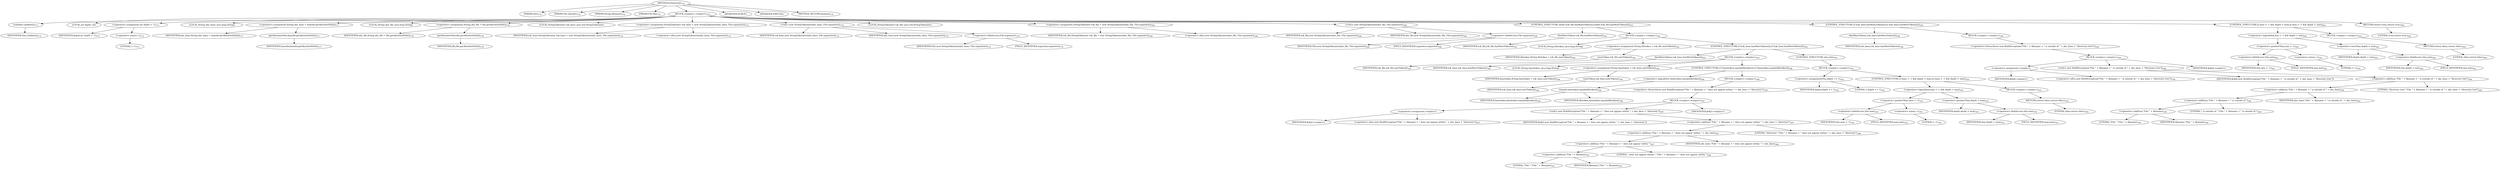 digraph "isSelected" {  
"241" [label = <(METHOD,isSelected)<SUB>170</SUB>> ]
"19" [label = <(PARAM,this)<SUB>170</SUB>> ]
"242" [label = <(PARAM,File basedir)<SUB>170</SUB>> ]
"243" [label = <(PARAM,String filename)<SUB>170</SUB>> ]
"244" [label = <(PARAM,File file)<SUB>170</SUB>> ]
"245" [label = <(BLOCK,&lt;empty&gt;,&lt;empty&gt;)<SUB>170</SUB>> ]
"246" [label = <(validate,validate())<SUB>173</SUB>> ]
"18" [label = <(IDENTIFIER,this,validate())<SUB>173</SUB>> ]
"247" [label = <(LOCAL,int depth: int)> ]
"248" [label = <(&lt;operator&gt;.assignment,int depth = -1)<SUB>175</SUB>> ]
"249" [label = <(IDENTIFIER,depth,int depth = -1)<SUB>175</SUB>> ]
"250" [label = <(&lt;operator&gt;.minus,-1)<SUB>175</SUB>> ]
"251" [label = <(LITERAL,1,-1)<SUB>175</SUB>> ]
"252" [label = <(LOCAL,String abs_base: java.lang.String)> ]
"253" [label = <(&lt;operator&gt;.assignment,String abs_base = basedir.getAbsolutePath())<SUB>177</SUB>> ]
"254" [label = <(IDENTIFIER,abs_base,String abs_base = basedir.getAbsolutePath())<SUB>177</SUB>> ]
"255" [label = <(getAbsolutePath,basedir.getAbsolutePath())<SUB>177</SUB>> ]
"256" [label = <(IDENTIFIER,basedir,basedir.getAbsolutePath())<SUB>177</SUB>> ]
"257" [label = <(LOCAL,String abs_file: java.lang.String)> ]
"258" [label = <(&lt;operator&gt;.assignment,String abs_file = file.getAbsolutePath())<SUB>178</SUB>> ]
"259" [label = <(IDENTIFIER,abs_file,String abs_file = file.getAbsolutePath())<SUB>178</SUB>> ]
"260" [label = <(getAbsolutePath,file.getAbsolutePath())<SUB>178</SUB>> ]
"261" [label = <(IDENTIFIER,file,file.getAbsolutePath())<SUB>178</SUB>> ]
"21" [label = <(LOCAL,StringTokenizer tok_base: java.util.StringTokenizer)> ]
"262" [label = <(&lt;operator&gt;.assignment,StringTokenizer tok_base = new StringTokenizer(abs_base, File.separator))<SUB>179</SUB>> ]
"263" [label = <(IDENTIFIER,tok_base,StringTokenizer tok_base = new StringTokenizer(abs_base, File.separator))<SUB>179</SUB>> ]
"264" [label = <(&lt;operator&gt;.alloc,new StringTokenizer(abs_base, File.separator))<SUB>179</SUB>> ]
"265" [label = <(&lt;init&gt;,new StringTokenizer(abs_base, File.separator))<SUB>179</SUB>> ]
"20" [label = <(IDENTIFIER,tok_base,new StringTokenizer(abs_base, File.separator))<SUB>179</SUB>> ]
"266" [label = <(IDENTIFIER,abs_base,new StringTokenizer(abs_base, File.separator))<SUB>179</SUB>> ]
"267" [label = <(&lt;operator&gt;.fieldAccess,File.separator)<SUB>179</SUB>> ]
"268" [label = <(IDENTIFIER,File,new StringTokenizer(abs_base, File.separator))<SUB>179</SUB>> ]
"269" [label = <(FIELD_IDENTIFIER,separator,separator)<SUB>179</SUB>> ]
"23" [label = <(LOCAL,StringTokenizer tok_file: java.util.StringTokenizer)> ]
"270" [label = <(&lt;operator&gt;.assignment,StringTokenizer tok_file = new StringTokenizer(abs_file, File.separator))<SUB>180</SUB>> ]
"271" [label = <(IDENTIFIER,tok_file,StringTokenizer tok_file = new StringTokenizer(abs_file, File.separator))<SUB>180</SUB>> ]
"272" [label = <(&lt;operator&gt;.alloc,new StringTokenizer(abs_file, File.separator))<SUB>180</SUB>> ]
"273" [label = <(&lt;init&gt;,new StringTokenizer(abs_file, File.separator))<SUB>180</SUB>> ]
"22" [label = <(IDENTIFIER,tok_file,new StringTokenizer(abs_file, File.separator))<SUB>180</SUB>> ]
"274" [label = <(IDENTIFIER,abs_file,new StringTokenizer(abs_file, File.separator))<SUB>180</SUB>> ]
"275" [label = <(&lt;operator&gt;.fieldAccess,File.separator)<SUB>180</SUB>> ]
"276" [label = <(IDENTIFIER,File,new StringTokenizer(abs_file, File.separator))<SUB>180</SUB>> ]
"277" [label = <(FIELD_IDENTIFIER,separator,separator)<SUB>180</SUB>> ]
"278" [label = <(CONTROL_STRUCTURE,while (tok_file.hasMoreTokens()),while (tok_file.hasMoreTokens()))<SUB>181</SUB>> ]
"279" [label = <(hasMoreTokens,tok_file.hasMoreTokens())<SUB>181</SUB>> ]
"280" [label = <(IDENTIFIER,tok_file,tok_file.hasMoreTokens())<SUB>181</SUB>> ]
"281" [label = <(BLOCK,&lt;empty&gt;,&lt;empty&gt;)<SUB>181</SUB>> ]
"282" [label = <(LOCAL,String filetoken: java.lang.String)> ]
"283" [label = <(&lt;operator&gt;.assignment,String filetoken = tok_file.nextToken())<SUB>182</SUB>> ]
"284" [label = <(IDENTIFIER,filetoken,String filetoken = tok_file.nextToken())<SUB>182</SUB>> ]
"285" [label = <(nextToken,tok_file.nextToken())<SUB>182</SUB>> ]
"286" [label = <(IDENTIFIER,tok_file,tok_file.nextToken())<SUB>182</SUB>> ]
"287" [label = <(CONTROL_STRUCTURE,if (tok_base.hasMoreTokens()),if (tok_base.hasMoreTokens()))<SUB>183</SUB>> ]
"288" [label = <(hasMoreTokens,tok_base.hasMoreTokens())<SUB>183</SUB>> ]
"289" [label = <(IDENTIFIER,tok_base,tok_base.hasMoreTokens())<SUB>183</SUB>> ]
"290" [label = <(BLOCK,&lt;empty&gt;,&lt;empty&gt;)<SUB>183</SUB>> ]
"291" [label = <(LOCAL,String basetoken: java.lang.String)> ]
"292" [label = <(&lt;operator&gt;.assignment,String basetoken = tok_base.nextToken())<SUB>184</SUB>> ]
"293" [label = <(IDENTIFIER,basetoken,String basetoken = tok_base.nextToken())<SUB>184</SUB>> ]
"294" [label = <(nextToken,tok_base.nextToken())<SUB>184</SUB>> ]
"295" [label = <(IDENTIFIER,tok_base,tok_base.nextToken())<SUB>184</SUB>> ]
"296" [label = <(CONTROL_STRUCTURE,if (!basetoken.equals(filetoken)),if (!basetoken.equals(filetoken)))<SUB>186</SUB>> ]
"297" [label = <(&lt;operator&gt;.logicalNot,!basetoken.equals(filetoken))<SUB>186</SUB>> ]
"298" [label = <(equals,basetoken.equals(filetoken))<SUB>186</SUB>> ]
"299" [label = <(IDENTIFIER,basetoken,basetoken.equals(filetoken))<SUB>186</SUB>> ]
"300" [label = <(IDENTIFIER,filetoken,basetoken.equals(filetoken))<SUB>186</SUB>> ]
"301" [label = <(BLOCK,&lt;empty&gt;,&lt;empty&gt;)<SUB>186</SUB>> ]
"302" [label = <(&lt;operator&gt;.throw,throw new BuildException(&quot;File &quot; + filename + &quot; does not appear within &quot; + abs_base + &quot;directory&quot;);)<SUB>187</SUB>> ]
"303" [label = <(BLOCK,&lt;empty&gt;,&lt;empty&gt;)<SUB>187</SUB>> ]
"304" [label = <(&lt;operator&gt;.assignment,&lt;empty&gt;)> ]
"305" [label = <(IDENTIFIER,$obj3,&lt;empty&gt;)> ]
"306" [label = <(&lt;operator&gt;.alloc,new BuildException(&quot;File &quot; + filename + &quot; does not appear within &quot; + abs_base + &quot;directory&quot;))<SUB>187</SUB>> ]
"307" [label = <(&lt;init&gt;,new BuildException(&quot;File &quot; + filename + &quot; does not appear within &quot; + abs_base + &quot;directory&quot;))<SUB>187</SUB>> ]
"308" [label = <(IDENTIFIER,$obj3,new BuildException(&quot;File &quot; + filename + &quot; does not appear within &quot; + abs_base + &quot;directory&quot;))> ]
"309" [label = <(&lt;operator&gt;.addition,&quot;File &quot; + filename + &quot; does not appear within &quot; + abs_base + &quot;directory&quot;)<SUB>187</SUB>> ]
"310" [label = <(&lt;operator&gt;.addition,&quot;File &quot; + filename + &quot; does not appear within &quot; + abs_base)<SUB>187</SUB>> ]
"311" [label = <(&lt;operator&gt;.addition,&quot;File &quot; + filename + &quot; does not appear within &quot;)<SUB>187</SUB>> ]
"312" [label = <(&lt;operator&gt;.addition,&quot;File &quot; + filename)<SUB>187</SUB>> ]
"313" [label = <(LITERAL,&quot;File &quot;,&quot;File &quot; + filename)<SUB>187</SUB>> ]
"314" [label = <(IDENTIFIER,filename,&quot;File &quot; + filename)<SUB>187</SUB>> ]
"315" [label = <(LITERAL,&quot; does not appear within &quot;,&quot;File &quot; + filename + &quot; does not appear within &quot;)<SUB>188</SUB>> ]
"316" [label = <(IDENTIFIER,abs_base,&quot;File &quot; + filename + &quot; does not appear within &quot; + abs_base)<SUB>188</SUB>> ]
"317" [label = <(LITERAL,&quot;directory&quot;,&quot;File &quot; + filename + &quot; does not appear within &quot; + abs_base + &quot;directory&quot;)<SUB>188</SUB>> ]
"318" [label = <(IDENTIFIER,$obj3,&lt;empty&gt;)> ]
"319" [label = <(CONTROL_STRUCTURE,else,else)<SUB>191</SUB>> ]
"320" [label = <(BLOCK,&lt;empty&gt;,&lt;empty&gt;)<SUB>191</SUB>> ]
"321" [label = <(&lt;operator&gt;.assignmentPlus,depth += 1)<SUB>192</SUB>> ]
"322" [label = <(IDENTIFIER,depth,depth += 1)<SUB>192</SUB>> ]
"323" [label = <(LITERAL,1,depth += 1)<SUB>192</SUB>> ]
"324" [label = <(CONTROL_STRUCTURE,if (max &gt; -1 &amp;&amp; depth &gt; max),if (max &gt; -1 &amp;&amp; depth &gt; max))<SUB>193</SUB>> ]
"325" [label = <(&lt;operator&gt;.logicalAnd,max &gt; -1 &amp;&amp; depth &gt; max)<SUB>193</SUB>> ]
"326" [label = <(&lt;operator&gt;.greaterThan,max &gt; -1)<SUB>193</SUB>> ]
"327" [label = <(&lt;operator&gt;.fieldAccess,this.max)<SUB>193</SUB>> ]
"328" [label = <(IDENTIFIER,this,max &gt; -1)<SUB>193</SUB>> ]
"329" [label = <(FIELD_IDENTIFIER,max,max)<SUB>193</SUB>> ]
"330" [label = <(&lt;operator&gt;.minus,-1)<SUB>193</SUB>> ]
"331" [label = <(LITERAL,1,-1)<SUB>193</SUB>> ]
"332" [label = <(&lt;operator&gt;.greaterThan,depth &gt; max)<SUB>193</SUB>> ]
"333" [label = <(IDENTIFIER,depth,depth &gt; max)<SUB>193</SUB>> ]
"334" [label = <(&lt;operator&gt;.fieldAccess,this.max)<SUB>193</SUB>> ]
"335" [label = <(IDENTIFIER,this,depth &gt; max)<SUB>193</SUB>> ]
"336" [label = <(FIELD_IDENTIFIER,max,max)<SUB>193</SUB>> ]
"337" [label = <(BLOCK,&lt;empty&gt;,&lt;empty&gt;)<SUB>193</SUB>> ]
"338" [label = <(RETURN,return false;,return false;)<SUB>194</SUB>> ]
"339" [label = <(LITERAL,false,return false;)<SUB>194</SUB>> ]
"340" [label = <(CONTROL_STRUCTURE,if (tok_base.hasMoreTokens()),if (tok_base.hasMoreTokens()))<SUB>198</SUB>> ]
"341" [label = <(hasMoreTokens,tok_base.hasMoreTokens())<SUB>198</SUB>> ]
"342" [label = <(IDENTIFIER,tok_base,tok_base.hasMoreTokens())<SUB>198</SUB>> ]
"343" [label = <(BLOCK,&lt;empty&gt;,&lt;empty&gt;)<SUB>198</SUB>> ]
"344" [label = <(&lt;operator&gt;.throw,throw new BuildException(&quot;File &quot; + filename + &quot; is outside of &quot; + abs_base + &quot;directory tree&quot;);)<SUB>199</SUB>> ]
"345" [label = <(BLOCK,&lt;empty&gt;,&lt;empty&gt;)<SUB>199</SUB>> ]
"346" [label = <(&lt;operator&gt;.assignment,&lt;empty&gt;)> ]
"347" [label = <(IDENTIFIER,$obj4,&lt;empty&gt;)> ]
"348" [label = <(&lt;operator&gt;.alloc,new BuildException(&quot;File &quot; + filename + &quot; is outside of &quot; + abs_base + &quot;directory tree&quot;))<SUB>199</SUB>> ]
"349" [label = <(&lt;init&gt;,new BuildException(&quot;File &quot; + filename + &quot; is outside of &quot; + abs_base + &quot;directory tree&quot;))<SUB>199</SUB>> ]
"350" [label = <(IDENTIFIER,$obj4,new BuildException(&quot;File &quot; + filename + &quot; is outside of &quot; + abs_base + &quot;directory tree&quot;))> ]
"351" [label = <(&lt;operator&gt;.addition,&quot;File &quot; + filename + &quot; is outside of &quot; + abs_base + &quot;directory tree&quot;)<SUB>199</SUB>> ]
"352" [label = <(&lt;operator&gt;.addition,&quot;File &quot; + filename + &quot; is outside of &quot; + abs_base)<SUB>199</SUB>> ]
"353" [label = <(&lt;operator&gt;.addition,&quot;File &quot; + filename + &quot; is outside of &quot;)<SUB>199</SUB>> ]
"354" [label = <(&lt;operator&gt;.addition,&quot;File &quot; + filename)<SUB>199</SUB>> ]
"355" [label = <(LITERAL,&quot;File &quot;,&quot;File &quot; + filename)<SUB>199</SUB>> ]
"356" [label = <(IDENTIFIER,filename,&quot;File &quot; + filename)<SUB>199</SUB>> ]
"357" [label = <(LITERAL,&quot; is outside of &quot;,&quot;File &quot; + filename + &quot; is outside of &quot;)<SUB>200</SUB>> ]
"358" [label = <(IDENTIFIER,abs_base,&quot;File &quot; + filename + &quot; is outside of &quot; + abs_base)<SUB>200</SUB>> ]
"359" [label = <(LITERAL,&quot;directory tree&quot;,&quot;File &quot; + filename + &quot; is outside of &quot; + abs_base + &quot;directory tree&quot;)<SUB>200</SUB>> ]
"360" [label = <(IDENTIFIER,$obj4,&lt;empty&gt;)> ]
"361" [label = <(CONTROL_STRUCTURE,if (min &gt; -1 &amp;&amp; depth &lt; min),if (min &gt; -1 &amp;&amp; depth &lt; min))<SUB>202</SUB>> ]
"362" [label = <(&lt;operator&gt;.logicalAnd,min &gt; -1 &amp;&amp; depth &lt; min)<SUB>202</SUB>> ]
"363" [label = <(&lt;operator&gt;.greaterThan,min &gt; -1)<SUB>202</SUB>> ]
"364" [label = <(&lt;operator&gt;.fieldAccess,this.min)<SUB>202</SUB>> ]
"365" [label = <(IDENTIFIER,this,min &gt; -1)<SUB>202</SUB>> ]
"366" [label = <(FIELD_IDENTIFIER,min,min)<SUB>202</SUB>> ]
"367" [label = <(&lt;operator&gt;.minus,-1)<SUB>202</SUB>> ]
"368" [label = <(LITERAL,1,-1)<SUB>202</SUB>> ]
"369" [label = <(&lt;operator&gt;.lessThan,depth &lt; min)<SUB>202</SUB>> ]
"370" [label = <(IDENTIFIER,depth,depth &lt; min)<SUB>202</SUB>> ]
"371" [label = <(&lt;operator&gt;.fieldAccess,this.min)<SUB>202</SUB>> ]
"372" [label = <(IDENTIFIER,this,depth &lt; min)<SUB>202</SUB>> ]
"373" [label = <(FIELD_IDENTIFIER,min,min)<SUB>202</SUB>> ]
"374" [label = <(BLOCK,&lt;empty&gt;,&lt;empty&gt;)<SUB>202</SUB>> ]
"375" [label = <(RETURN,return false;,return false;)<SUB>203</SUB>> ]
"376" [label = <(LITERAL,false,return false;)<SUB>203</SUB>> ]
"377" [label = <(RETURN,return true;,return true;)<SUB>205</SUB>> ]
"378" [label = <(LITERAL,true,return true;)<SUB>205</SUB>> ]
"379" [label = <(MODIFIER,PUBLIC)> ]
"380" [label = <(MODIFIER,VIRTUAL)> ]
"381" [label = <(METHOD_RETURN,boolean)<SUB>170</SUB>> ]
  "241" -> "19" 
  "241" -> "242" 
  "241" -> "243" 
  "241" -> "244" 
  "241" -> "245" 
  "241" -> "379" 
  "241" -> "380" 
  "241" -> "381" 
  "245" -> "246" 
  "245" -> "247" 
  "245" -> "248" 
  "245" -> "252" 
  "245" -> "253" 
  "245" -> "257" 
  "245" -> "258" 
  "245" -> "21" 
  "245" -> "262" 
  "245" -> "265" 
  "245" -> "23" 
  "245" -> "270" 
  "245" -> "273" 
  "245" -> "278" 
  "245" -> "340" 
  "245" -> "361" 
  "245" -> "377" 
  "246" -> "18" 
  "248" -> "249" 
  "248" -> "250" 
  "250" -> "251" 
  "253" -> "254" 
  "253" -> "255" 
  "255" -> "256" 
  "258" -> "259" 
  "258" -> "260" 
  "260" -> "261" 
  "262" -> "263" 
  "262" -> "264" 
  "265" -> "20" 
  "265" -> "266" 
  "265" -> "267" 
  "267" -> "268" 
  "267" -> "269" 
  "270" -> "271" 
  "270" -> "272" 
  "273" -> "22" 
  "273" -> "274" 
  "273" -> "275" 
  "275" -> "276" 
  "275" -> "277" 
  "278" -> "279" 
  "278" -> "281" 
  "279" -> "280" 
  "281" -> "282" 
  "281" -> "283" 
  "281" -> "287" 
  "283" -> "284" 
  "283" -> "285" 
  "285" -> "286" 
  "287" -> "288" 
  "287" -> "290" 
  "287" -> "319" 
  "288" -> "289" 
  "290" -> "291" 
  "290" -> "292" 
  "290" -> "296" 
  "292" -> "293" 
  "292" -> "294" 
  "294" -> "295" 
  "296" -> "297" 
  "296" -> "301" 
  "297" -> "298" 
  "298" -> "299" 
  "298" -> "300" 
  "301" -> "302" 
  "302" -> "303" 
  "303" -> "304" 
  "303" -> "307" 
  "303" -> "318" 
  "304" -> "305" 
  "304" -> "306" 
  "307" -> "308" 
  "307" -> "309" 
  "309" -> "310" 
  "309" -> "317" 
  "310" -> "311" 
  "310" -> "316" 
  "311" -> "312" 
  "311" -> "315" 
  "312" -> "313" 
  "312" -> "314" 
  "319" -> "320" 
  "320" -> "321" 
  "320" -> "324" 
  "321" -> "322" 
  "321" -> "323" 
  "324" -> "325" 
  "324" -> "337" 
  "325" -> "326" 
  "325" -> "332" 
  "326" -> "327" 
  "326" -> "330" 
  "327" -> "328" 
  "327" -> "329" 
  "330" -> "331" 
  "332" -> "333" 
  "332" -> "334" 
  "334" -> "335" 
  "334" -> "336" 
  "337" -> "338" 
  "338" -> "339" 
  "340" -> "341" 
  "340" -> "343" 
  "341" -> "342" 
  "343" -> "344" 
  "344" -> "345" 
  "345" -> "346" 
  "345" -> "349" 
  "345" -> "360" 
  "346" -> "347" 
  "346" -> "348" 
  "349" -> "350" 
  "349" -> "351" 
  "351" -> "352" 
  "351" -> "359" 
  "352" -> "353" 
  "352" -> "358" 
  "353" -> "354" 
  "353" -> "357" 
  "354" -> "355" 
  "354" -> "356" 
  "361" -> "362" 
  "361" -> "374" 
  "362" -> "363" 
  "362" -> "369" 
  "363" -> "364" 
  "363" -> "367" 
  "364" -> "365" 
  "364" -> "366" 
  "367" -> "368" 
  "369" -> "370" 
  "369" -> "371" 
  "371" -> "372" 
  "371" -> "373" 
  "374" -> "375" 
  "375" -> "376" 
  "377" -> "378" 
}
